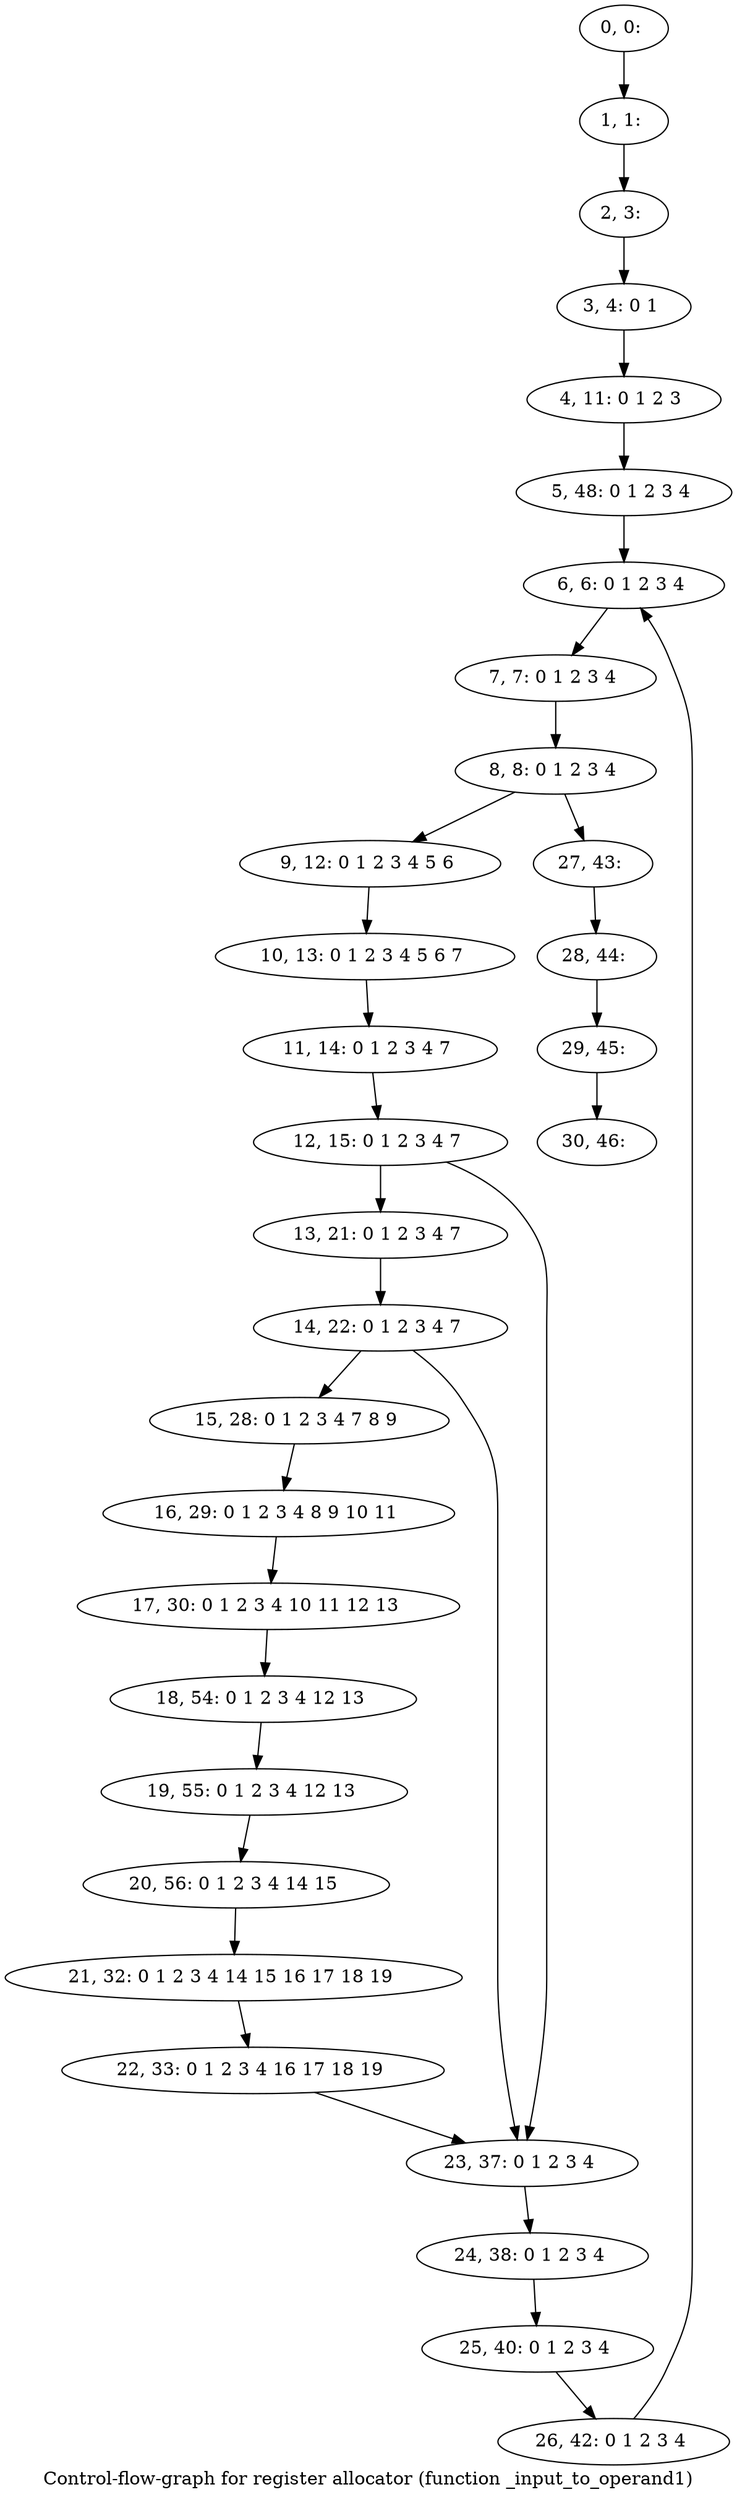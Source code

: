 digraph G {
graph [label="Control-flow-graph for register allocator (function _input_to_operand1)"]
0[label="0, 0: "];
1[label="1, 1: "];
2[label="2, 3: "];
3[label="3, 4: 0 1 "];
4[label="4, 11: 0 1 2 3 "];
5[label="5, 48: 0 1 2 3 4 "];
6[label="6, 6: 0 1 2 3 4 "];
7[label="7, 7: 0 1 2 3 4 "];
8[label="8, 8: 0 1 2 3 4 "];
9[label="9, 12: 0 1 2 3 4 5 6 "];
10[label="10, 13: 0 1 2 3 4 5 6 7 "];
11[label="11, 14: 0 1 2 3 4 7 "];
12[label="12, 15: 0 1 2 3 4 7 "];
13[label="13, 21: 0 1 2 3 4 7 "];
14[label="14, 22: 0 1 2 3 4 7 "];
15[label="15, 28: 0 1 2 3 4 7 8 9 "];
16[label="16, 29: 0 1 2 3 4 8 9 10 11 "];
17[label="17, 30: 0 1 2 3 4 10 11 12 13 "];
18[label="18, 54: 0 1 2 3 4 12 13 "];
19[label="19, 55: 0 1 2 3 4 12 13 "];
20[label="20, 56: 0 1 2 3 4 14 15 "];
21[label="21, 32: 0 1 2 3 4 14 15 16 17 18 19 "];
22[label="22, 33: 0 1 2 3 4 16 17 18 19 "];
23[label="23, 37: 0 1 2 3 4 "];
24[label="24, 38: 0 1 2 3 4 "];
25[label="25, 40: 0 1 2 3 4 "];
26[label="26, 42: 0 1 2 3 4 "];
27[label="27, 43: "];
28[label="28, 44: "];
29[label="29, 45: "];
30[label="30, 46: "];
0->1 ;
1->2 ;
2->3 ;
3->4 ;
4->5 ;
5->6 ;
6->7 ;
7->8 ;
8->9 ;
8->27 ;
9->10 ;
10->11 ;
11->12 ;
12->13 ;
12->23 ;
13->14 ;
14->15 ;
14->23 ;
15->16 ;
16->17 ;
17->18 ;
18->19 ;
19->20 ;
20->21 ;
21->22 ;
22->23 ;
23->24 ;
24->25 ;
25->26 ;
26->6 ;
27->28 ;
28->29 ;
29->30 ;
}
